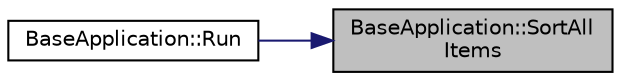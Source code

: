 digraph "BaseApplication::SortAllItems"
{
 // LATEX_PDF_SIZE
  edge [fontname="Helvetica",fontsize="10",labelfontname="Helvetica",labelfontsize="10"];
  node [fontname="Helvetica",fontsize="10",shape=record];
  rankdir="RL";
  Node405 [label="BaseApplication::SortAll\lItems",height=0.2,width=0.4,color="black", fillcolor="grey75", style="filled", fontcolor="black",tooltip="sort items in curret folder by value criteria."];
  Node405 -> Node406 [dir="back",color="midnightblue",fontsize="10",style="solid",fontname="Helvetica"];
  Node406 [label="BaseApplication::Run",height=0.2,width=0.4,color="black", fillcolor="white", style="filled",URL="$class_base_application.html#a8f2ce8add401a3b537f041df9f7ef978",tooltip="Program driver."];
}
